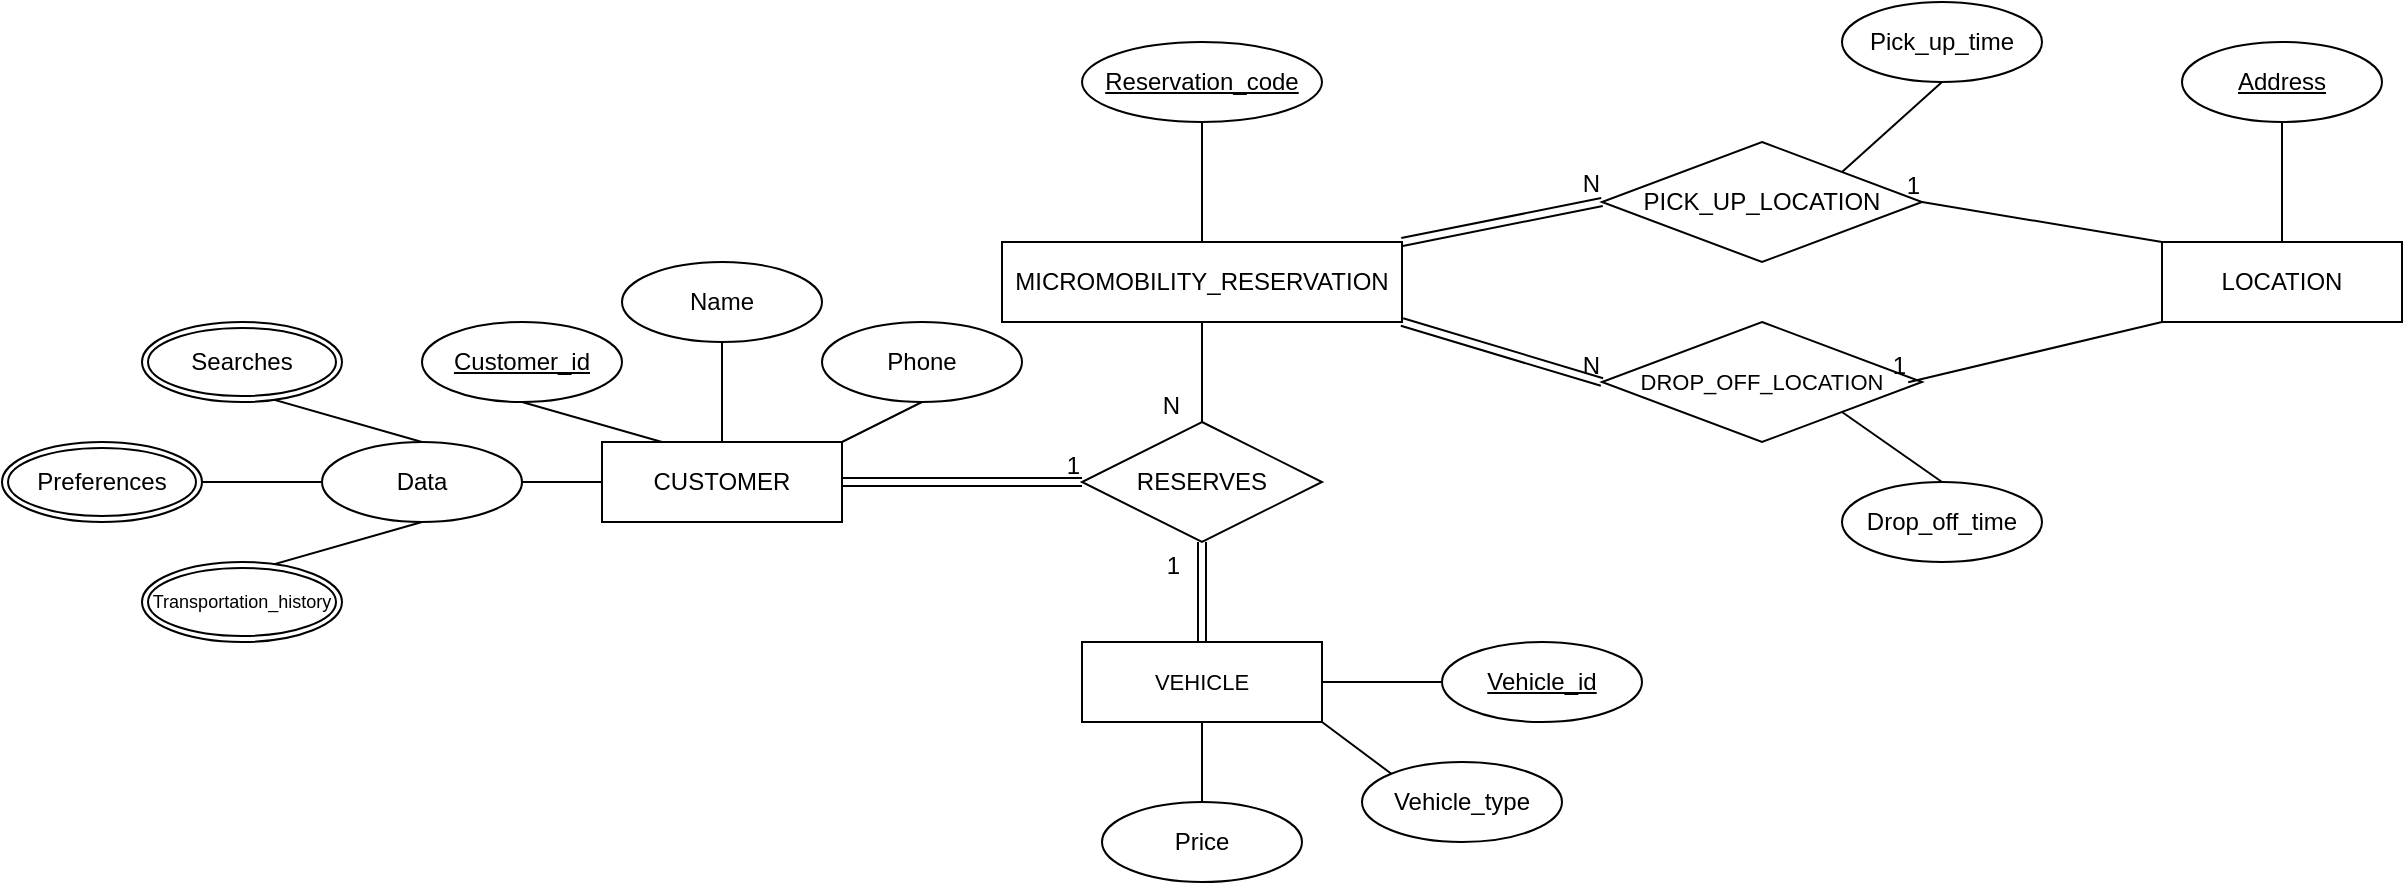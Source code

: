 <mxfile version="22.1.7" type="device">
  <diagram id="R2lEEEUBdFMjLlhIrx00" name="Page-1">
    <mxGraphModel dx="1834" dy="390" grid="1" gridSize="10" guides="1" tooltips="1" connect="1" arrows="1" fold="1" page="0" pageScale="1" pageWidth="850" pageHeight="1100" math="0" shadow="0" extFonts="Permanent Marker^https://fonts.googleapis.com/css?family=Permanent+Marker">
      <root>
        <mxCell id="0" />
        <mxCell id="1" parent="0" />
        <mxCell id="zqb9X1cf3ugv0leZn6xZ-1" value="MICROMOBILITY_RESERVATION" style="whiteSpace=wrap;html=1;align=center;" parent="1" vertex="1">
          <mxGeometry x="440" y="540" width="200" height="40" as="geometry" />
        </mxCell>
        <mxCell id="zqb9X1cf3ugv0leZn6xZ-4" value="VEHICLE" style="whiteSpace=wrap;html=1;align=center;fontSize=11;" parent="1" vertex="1">
          <mxGeometry x="480" y="740" width="120" height="40" as="geometry" />
        </mxCell>
        <mxCell id="zqb9X1cf3ugv0leZn6xZ-5" value="LOCATION" style="whiteSpace=wrap;html=1;align=center;" parent="1" vertex="1">
          <mxGeometry x="1020" y="540" width="120" height="40" as="geometry" />
        </mxCell>
        <mxCell id="zqb9X1cf3ugv0leZn6xZ-6" value="PICK_UP_LOCATION" style="shape=rhombus;perimeter=rhombusPerimeter;whiteSpace=wrap;html=1;align=center;" parent="1" vertex="1">
          <mxGeometry x="740" y="490" width="160" height="60" as="geometry" />
        </mxCell>
        <mxCell id="zqb9X1cf3ugv0leZn6xZ-7" value="DROP_OFF_LOCATION" style="shape=rhombus;perimeter=rhombusPerimeter;whiteSpace=wrap;html=1;align=center;fontSize=11;" parent="1" vertex="1">
          <mxGeometry x="740" y="580" width="160" height="60" as="geometry" />
        </mxCell>
        <mxCell id="zqb9X1cf3ugv0leZn6xZ-8" value="Pick_up_time" style="ellipse;whiteSpace=wrap;html=1;align=center;" parent="1" vertex="1">
          <mxGeometry x="860" y="420" width="100" height="40" as="geometry" />
        </mxCell>
        <mxCell id="zqb9X1cf3ugv0leZn6xZ-9" value="Drop_off_time" style="ellipse;whiteSpace=wrap;html=1;align=center;" parent="1" vertex="1">
          <mxGeometry x="860" y="660" width="100" height="40" as="geometry" />
        </mxCell>
        <mxCell id="zqb9X1cf3ugv0leZn6xZ-10" value="" style="endArrow=none;html=1;rounded=0;exitX=1;exitY=1;exitDx=0;exitDy=0;entryX=0.5;entryY=0;entryDx=0;entryDy=0;" parent="1" source="zqb9X1cf3ugv0leZn6xZ-7" target="zqb9X1cf3ugv0leZn6xZ-9" edge="1">
          <mxGeometry relative="1" as="geometry">
            <mxPoint x="1070" y="690" as="sourcePoint" />
            <mxPoint x="1230" y="690" as="targetPoint" />
          </mxGeometry>
        </mxCell>
        <mxCell id="zqb9X1cf3ugv0leZn6xZ-11" value="" style="endArrow=none;html=1;rounded=0;entryX=1;entryY=0;entryDx=0;entryDy=0;exitX=0.5;exitY=1;exitDx=0;exitDy=0;" parent="1" source="zqb9X1cf3ugv0leZn6xZ-8" target="zqb9X1cf3ugv0leZn6xZ-6" edge="1">
          <mxGeometry relative="1" as="geometry">
            <mxPoint x="640" y="560" as="sourcePoint" />
            <mxPoint x="800" y="560" as="targetPoint" />
          </mxGeometry>
        </mxCell>
        <mxCell id="zqb9X1cf3ugv0leZn6xZ-12" value="Address" style="ellipse;whiteSpace=wrap;html=1;align=center;fontStyle=4;" parent="1" vertex="1">
          <mxGeometry x="1030" y="440" width="100" height="40" as="geometry" />
        </mxCell>
        <mxCell id="zqb9X1cf3ugv0leZn6xZ-13" value="" style="endArrow=none;html=1;rounded=0;exitX=0.5;exitY=1;exitDx=0;exitDy=0;entryX=0.5;entryY=0;entryDx=0;entryDy=0;" parent="1" source="zqb9X1cf3ugv0leZn6xZ-12" target="zqb9X1cf3ugv0leZn6xZ-5" edge="1">
          <mxGeometry relative="1" as="geometry">
            <mxPoint x="560" y="590" as="sourcePoint" />
            <mxPoint x="490" y="600" as="targetPoint" />
          </mxGeometry>
        </mxCell>
        <mxCell id="zqb9X1cf3ugv0leZn6xZ-14" value="" style="endArrow=none;html=1;rounded=0;entryX=1;entryY=0.5;entryDx=0;entryDy=0;exitX=0;exitY=0;exitDx=0;exitDy=0;" parent="1" source="zqb9X1cf3ugv0leZn6xZ-5" target="zqb9X1cf3ugv0leZn6xZ-6" edge="1">
          <mxGeometry relative="1" as="geometry">
            <mxPoint x="1090" y="540" as="sourcePoint" />
            <mxPoint x="1250" y="540" as="targetPoint" />
          </mxGeometry>
        </mxCell>
        <mxCell id="zqb9X1cf3ugv0leZn6xZ-15" value="1" style="resizable=0;html=1;whiteSpace=wrap;align=right;verticalAlign=bottom;" parent="zqb9X1cf3ugv0leZn6xZ-14" connectable="0" vertex="1">
          <mxGeometry x="1" relative="1" as="geometry" />
        </mxCell>
        <mxCell id="zqb9X1cf3ugv0leZn6xZ-16" value="" style="endArrow=none;html=1;rounded=0;entryX=0.957;entryY=0.502;entryDx=0;entryDy=0;entryPerimeter=0;exitX=0;exitY=1;exitDx=0;exitDy=0;" parent="1" source="zqb9X1cf3ugv0leZn6xZ-5" target="zqb9X1cf3ugv0leZn6xZ-7" edge="1">
          <mxGeometry relative="1" as="geometry">
            <mxPoint x="1090" y="540" as="sourcePoint" />
            <mxPoint x="1250" y="540" as="targetPoint" />
          </mxGeometry>
        </mxCell>
        <mxCell id="zqb9X1cf3ugv0leZn6xZ-17" value="1" style="resizable=0;html=1;whiteSpace=wrap;align=right;verticalAlign=bottom;" parent="zqb9X1cf3ugv0leZn6xZ-16" connectable="0" vertex="1">
          <mxGeometry x="1" relative="1" as="geometry" />
        </mxCell>
        <mxCell id="zqb9X1cf3ugv0leZn6xZ-18" value="" style="shape=link;html=1;rounded=0;exitX=1;exitY=1;exitDx=0;exitDy=0;entryX=0;entryY=0.5;entryDx=0;entryDy=0;" parent="1" source="zqb9X1cf3ugv0leZn6xZ-1" target="zqb9X1cf3ugv0leZn6xZ-7" edge="1">
          <mxGeometry relative="1" as="geometry">
            <mxPoint x="800" y="500" as="sourcePoint" />
            <mxPoint x="960" y="500" as="targetPoint" />
          </mxGeometry>
        </mxCell>
        <mxCell id="zqb9X1cf3ugv0leZn6xZ-19" value="N" style="resizable=0;html=1;whiteSpace=wrap;align=right;verticalAlign=bottom;" parent="zqb9X1cf3ugv0leZn6xZ-18" connectable="0" vertex="1">
          <mxGeometry x="1" relative="1" as="geometry" />
        </mxCell>
        <mxCell id="zqb9X1cf3ugv0leZn6xZ-20" value="" style="shape=link;html=1;rounded=0;exitX=1;exitY=0;exitDx=0;exitDy=0;entryX=0;entryY=0.5;entryDx=0;entryDy=0;" parent="1" source="zqb9X1cf3ugv0leZn6xZ-1" target="zqb9X1cf3ugv0leZn6xZ-6" edge="1">
          <mxGeometry relative="1" as="geometry">
            <mxPoint x="630" y="500" as="sourcePoint" />
            <mxPoint x="790" y="500" as="targetPoint" />
          </mxGeometry>
        </mxCell>
        <mxCell id="zqb9X1cf3ugv0leZn6xZ-21" value="N" style="resizable=0;html=1;whiteSpace=wrap;align=right;verticalAlign=bottom;" parent="zqb9X1cf3ugv0leZn6xZ-20" connectable="0" vertex="1">
          <mxGeometry x="1" relative="1" as="geometry" />
        </mxCell>
        <mxCell id="zqb9X1cf3ugv0leZn6xZ-22" value="RESERVES" style="shape=rhombus;perimeter=rhombusPerimeter;whiteSpace=wrap;html=1;align=center;" parent="1" vertex="1">
          <mxGeometry x="480" y="630" width="120" height="60" as="geometry" />
        </mxCell>
        <mxCell id="zqb9X1cf3ugv0leZn6xZ-31" value="Reservation_code" style="ellipse;whiteSpace=wrap;html=1;align=center;fontStyle=4;fontSize=12;" parent="1" vertex="1">
          <mxGeometry x="480" y="440" width="120" height="40" as="geometry" />
        </mxCell>
        <mxCell id="zqb9X1cf3ugv0leZn6xZ-33" value="Vehicle_id" style="ellipse;whiteSpace=wrap;html=1;align=center;fontStyle=4;" parent="1" vertex="1">
          <mxGeometry x="660" y="740" width="100" height="40" as="geometry" />
        </mxCell>
        <mxCell id="zqb9X1cf3ugv0leZn6xZ-34" value="Price" style="ellipse;whiteSpace=wrap;html=1;align=center;" parent="1" vertex="1">
          <mxGeometry x="490" y="820" width="100" height="40" as="geometry" />
        </mxCell>
        <mxCell id="zqb9X1cf3ugv0leZn6xZ-35" value="Vehicle_type" style="ellipse;whiteSpace=wrap;html=1;align=center;" parent="1" vertex="1">
          <mxGeometry x="620" y="800" width="100" height="40" as="geometry" />
        </mxCell>
        <mxCell id="zqb9X1cf3ugv0leZn6xZ-36" value="" style="endArrow=none;html=1;rounded=0;entryX=0;entryY=0;entryDx=0;entryDy=0;exitX=1;exitY=1;exitDx=0;exitDy=0;" parent="1" source="zqb9X1cf3ugv0leZn6xZ-4" target="zqb9X1cf3ugv0leZn6xZ-35" edge="1">
          <mxGeometry relative="1" as="geometry">
            <mxPoint x="480" y="600" as="sourcePoint" />
            <mxPoint x="640" y="600" as="targetPoint" />
          </mxGeometry>
        </mxCell>
        <mxCell id="zqb9X1cf3ugv0leZn6xZ-37" value="" style="endArrow=none;html=1;rounded=0;entryX=0;entryY=0.5;entryDx=0;entryDy=0;exitX=1;exitY=0.5;exitDx=0;exitDy=0;" parent="1" source="zqb9X1cf3ugv0leZn6xZ-4" target="zqb9X1cf3ugv0leZn6xZ-33" edge="1">
          <mxGeometry relative="1" as="geometry">
            <mxPoint x="480" y="600" as="sourcePoint" />
            <mxPoint x="640" y="600" as="targetPoint" />
          </mxGeometry>
        </mxCell>
        <mxCell id="zqb9X1cf3ugv0leZn6xZ-38" value="" style="endArrow=none;html=1;rounded=0;entryX=0.5;entryY=0;entryDx=0;entryDy=0;exitX=0.5;exitY=1;exitDx=0;exitDy=0;" parent="1" source="zqb9X1cf3ugv0leZn6xZ-4" target="zqb9X1cf3ugv0leZn6xZ-34" edge="1">
          <mxGeometry relative="1" as="geometry">
            <mxPoint x="480" y="600" as="sourcePoint" />
            <mxPoint x="640" y="600" as="targetPoint" />
          </mxGeometry>
        </mxCell>
        <mxCell id="zqb9X1cf3ugv0leZn6xZ-59" value="CUSTOMER" style="whiteSpace=wrap;html=1;align=center;" parent="1" vertex="1">
          <mxGeometry x="240" y="640" width="120" height="40" as="geometry" />
        </mxCell>
        <mxCell id="zqb9X1cf3ugv0leZn6xZ-60" value="Customer_id" style="ellipse;whiteSpace=wrap;html=1;align=center;fontStyle=4;" parent="1" vertex="1">
          <mxGeometry x="150" y="580" width="100" height="40" as="geometry" />
        </mxCell>
        <mxCell id="zqb9X1cf3ugv0leZn6xZ-61" value="Name" style="ellipse;whiteSpace=wrap;html=1;align=center;" parent="1" vertex="1">
          <mxGeometry x="250" y="550" width="100" height="40" as="geometry" />
        </mxCell>
        <mxCell id="zqb9X1cf3ugv0leZn6xZ-62" value="Data" style="ellipse;whiteSpace=wrap;html=1;align=center;" parent="1" vertex="1">
          <mxGeometry x="100" y="640" width="100" height="40" as="geometry" />
        </mxCell>
        <mxCell id="zqb9X1cf3ugv0leZn6xZ-64" value="" style="endArrow=none;html=1;rounded=0;entryX=0.5;entryY=1;entryDx=0;entryDy=0;exitX=0;exitY=0.5;exitDx=0;exitDy=0;" parent="1" source="zqb9X1cf3ugv0leZn6xZ-68" target="zqb9X1cf3ugv0leZn6xZ-62" edge="1">
          <mxGeometry relative="1" as="geometry">
            <mxPoint x="385" y="895" as="sourcePoint" />
            <mxPoint x="415" y="825" as="targetPoint" />
          </mxGeometry>
        </mxCell>
        <mxCell id="zqb9X1cf3ugv0leZn6xZ-65" value="" style="endArrow=none;html=1;rounded=0;exitX=0;exitY=0.5;exitDx=0;exitDy=0;entryX=0;entryY=0.5;entryDx=0;entryDy=0;" parent="1" source="zqb9X1cf3ugv0leZn6xZ-67" target="zqb9X1cf3ugv0leZn6xZ-62" edge="1">
          <mxGeometry relative="1" as="geometry">
            <mxPoint x="455" y="925" as="sourcePoint" />
            <mxPoint x="90" y="660" as="targetPoint" />
          </mxGeometry>
        </mxCell>
        <mxCell id="zqb9X1cf3ugv0leZn6xZ-66" value="" style="endArrow=none;html=1;rounded=0;entryX=0.5;entryY=0;entryDx=0;entryDy=0;exitX=0;exitY=0.5;exitDx=0;exitDy=0;" parent="1" source="zqb9X1cf3ugv0leZn6xZ-69" target="zqb9X1cf3ugv0leZn6xZ-62" edge="1">
          <mxGeometry relative="1" as="geometry">
            <mxPoint x="525.0" y="905" as="sourcePoint" />
            <mxPoint x="415" y="825" as="targetPoint" />
          </mxGeometry>
        </mxCell>
        <mxCell id="zqb9X1cf3ugv0leZn6xZ-67" value="Preferences" style="ellipse;shape=doubleEllipse;margin=3;whiteSpace=wrap;html=1;align=center;" parent="1" vertex="1">
          <mxGeometry x="-60" y="640" width="100" height="40" as="geometry" />
        </mxCell>
        <mxCell id="zqb9X1cf3ugv0leZn6xZ-68" value="Transportation_history" style="ellipse;shape=doubleEllipse;margin=3;whiteSpace=wrap;html=1;align=center;fontSize=9;" parent="1" vertex="1">
          <mxGeometry x="10" y="700" width="100" height="40" as="geometry" />
        </mxCell>
        <mxCell id="zqb9X1cf3ugv0leZn6xZ-69" value="Searches" style="ellipse;shape=doubleEllipse;margin=3;whiteSpace=wrap;html=1;align=center;" parent="1" vertex="1">
          <mxGeometry x="10" y="580" width="100" height="40" as="geometry" />
        </mxCell>
        <mxCell id="zqb9X1cf3ugv0leZn6xZ-70" value="" style="endArrow=none;html=1;rounded=0;entryX=0.5;entryY=1;entryDx=0;entryDy=0;exitX=0.5;exitY=0;exitDx=0;exitDy=0;" parent="1" source="zqb9X1cf3ugv0leZn6xZ-59" target="zqb9X1cf3ugv0leZn6xZ-61" edge="1">
          <mxGeometry relative="1" as="geometry">
            <mxPoint x="45" y="875" as="sourcePoint" />
            <mxPoint x="205" y="875" as="targetPoint" />
          </mxGeometry>
        </mxCell>
        <mxCell id="zqb9X1cf3ugv0leZn6xZ-71" value="Phone" style="ellipse;whiteSpace=wrap;html=1;align=center;" parent="1" vertex="1">
          <mxGeometry x="350" y="580" width="100" height="40" as="geometry" />
        </mxCell>
        <mxCell id="zqb9X1cf3ugv0leZn6xZ-72" value="" style="endArrow=none;html=1;rounded=0;entryX=0.5;entryY=1;entryDx=0;entryDy=0;exitX=1;exitY=0;exitDx=0;exitDy=0;" parent="1" source="zqb9X1cf3ugv0leZn6xZ-59" target="zqb9X1cf3ugv0leZn6xZ-71" edge="1">
          <mxGeometry relative="1" as="geometry">
            <mxPoint x="125" y="765" as="sourcePoint" />
            <mxPoint x="285" y="765" as="targetPoint" />
          </mxGeometry>
        </mxCell>
        <mxCell id="zqb9X1cf3ugv0leZn6xZ-73" value="" style="endArrow=none;html=1;rounded=0;entryX=0.25;entryY=0;entryDx=0;entryDy=0;exitX=0.5;exitY=1;exitDx=0;exitDy=0;" parent="1" source="zqb9X1cf3ugv0leZn6xZ-60" target="zqb9X1cf3ugv0leZn6xZ-59" edge="1">
          <mxGeometry relative="1" as="geometry">
            <mxPoint x="-110" y="830" as="sourcePoint" />
            <mxPoint x="50" y="830" as="targetPoint" />
          </mxGeometry>
        </mxCell>
        <mxCell id="zqb9X1cf3ugv0leZn6xZ-75" value="" style="endArrow=none;html=1;rounded=0;entryX=0.5;entryY=1;entryDx=0;entryDy=0;exitX=0.5;exitY=0;exitDx=0;exitDy=0;" parent="1" source="zqb9X1cf3ugv0leZn6xZ-1" target="zqb9X1cf3ugv0leZn6xZ-31" edge="1">
          <mxGeometry relative="1" as="geometry">
            <mxPoint x="370" y="590" as="sourcePoint" />
            <mxPoint x="530" y="590" as="targetPoint" />
          </mxGeometry>
        </mxCell>
        <mxCell id="zqb9X1cf3ugv0leZn6xZ-76" value="" style="endArrow=none;html=1;rounded=0;exitX=1;exitY=0.5;exitDx=0;exitDy=0;entryX=0;entryY=0.5;entryDx=0;entryDy=0;" parent="1" source="zqb9X1cf3ugv0leZn6xZ-62" target="zqb9X1cf3ugv0leZn6xZ-59" edge="1">
          <mxGeometry relative="1" as="geometry">
            <mxPoint x="370" y="590" as="sourcePoint" />
            <mxPoint x="530" y="590" as="targetPoint" />
          </mxGeometry>
        </mxCell>
        <mxCell id="zqb9X1cf3ugv0leZn6xZ-80" value="" style="endArrow=none;html=1;rounded=0;entryX=0.5;entryY=0;entryDx=0;entryDy=0;exitX=0.5;exitY=1;exitDx=0;exitDy=0;" parent="1" source="zqb9X1cf3ugv0leZn6xZ-1" target="zqb9X1cf3ugv0leZn6xZ-22" edge="1">
          <mxGeometry relative="1" as="geometry">
            <mxPoint x="370" y="590" as="sourcePoint" />
            <mxPoint x="530" y="590" as="targetPoint" />
          </mxGeometry>
        </mxCell>
        <mxCell id="zqb9X1cf3ugv0leZn6xZ-81" value="N" style="resizable=0;html=1;whiteSpace=wrap;align=right;verticalAlign=bottom;" parent="zqb9X1cf3ugv0leZn6xZ-80" connectable="0" vertex="1">
          <mxGeometry x="1" relative="1" as="geometry">
            <mxPoint x="-10" as="offset" />
          </mxGeometry>
        </mxCell>
        <mxCell id="bee-HAOUphu_G1n_D20x-1" value="" style="shape=link;html=1;rounded=0;entryX=0.5;entryY=1;entryDx=0;entryDy=0;exitX=0.5;exitY=0;exitDx=0;exitDy=0;" edge="1" parent="1" source="zqb9X1cf3ugv0leZn6xZ-4" target="zqb9X1cf3ugv0leZn6xZ-22">
          <mxGeometry relative="1" as="geometry">
            <mxPoint x="460" y="630" as="sourcePoint" />
            <mxPoint x="620" y="630" as="targetPoint" />
          </mxGeometry>
        </mxCell>
        <mxCell id="bee-HAOUphu_G1n_D20x-2" value="1" style="resizable=0;html=1;whiteSpace=wrap;align=right;verticalAlign=bottom;" connectable="0" vertex="1" parent="bee-HAOUphu_G1n_D20x-1">
          <mxGeometry x="1" relative="1" as="geometry">
            <mxPoint x="-10" y="20" as="offset" />
          </mxGeometry>
        </mxCell>
        <mxCell id="bee-HAOUphu_G1n_D20x-3" value="" style="shape=link;html=1;rounded=0;exitX=1;exitY=0.5;exitDx=0;exitDy=0;entryX=0;entryY=0.5;entryDx=0;entryDy=0;" edge="1" parent="1" source="zqb9X1cf3ugv0leZn6xZ-59" target="zqb9X1cf3ugv0leZn6xZ-22">
          <mxGeometry relative="1" as="geometry">
            <mxPoint x="460" y="630" as="sourcePoint" />
            <mxPoint x="620" y="630" as="targetPoint" />
          </mxGeometry>
        </mxCell>
        <mxCell id="bee-HAOUphu_G1n_D20x-4" value="1" style="resizable=0;html=1;whiteSpace=wrap;align=right;verticalAlign=bottom;" connectable="0" vertex="1" parent="bee-HAOUphu_G1n_D20x-3">
          <mxGeometry x="1" relative="1" as="geometry" />
        </mxCell>
      </root>
    </mxGraphModel>
  </diagram>
</mxfile>
